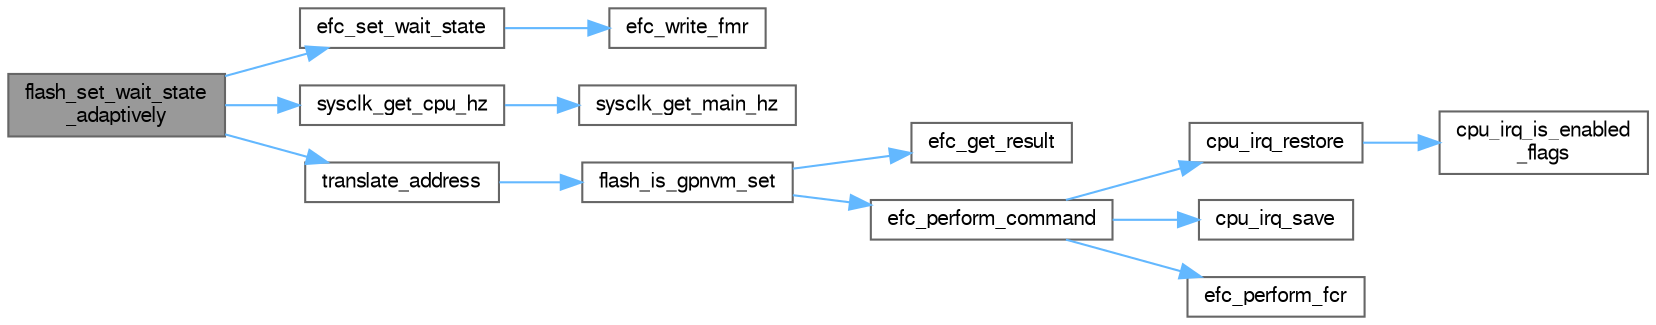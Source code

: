 digraph "flash_set_wait_state_adaptively"
{
 // LATEX_PDF_SIZE
  bgcolor="transparent";
  edge [fontname=FreeSans,fontsize=10,labelfontname=FreeSans,labelfontsize=10];
  node [fontname=FreeSans,fontsize=10,shape=box,height=0.2,width=0.4];
  rankdir="LR";
  Node1 [label="flash_set_wait_state\l_adaptively",height=0.2,width=0.4,color="gray40", fillcolor="grey60", style="filled", fontcolor="black",tooltip="Set flash wait state."];
  Node1 -> Node2 [color="steelblue1",style="solid"];
  Node2 [label="efc_set_wait_state",height=0.2,width=0.4,color="grey40", fillcolor="white", style="filled",URL="$group__sam__drivers__efc__group.html#gad128919fd18ca8f30155820220012deb",tooltip="Set flash wait state."];
  Node2 -> Node3 [color="steelblue1",style="solid"];
  Node3 [label="efc_write_fmr",height=0.2,width=0.4,color="grey40", fillcolor="white", style="filled",URL="$group__sam__drivers__efc__group.html#ga3107655bd6525e135e2d89faa4e45a87",tooltip="Set mode register."];
  Node1 -> Node4 [color="steelblue1",style="solid"];
  Node4 [label="sysclk_get_cpu_hz",height=0.2,width=0.4,color="grey40", fillcolor="white", style="filled",URL="$group__sysclk__group.html#gae91bb547221cdd42b104342e8f776a28",tooltip="Return the current rate in Hz of the CPU clock."];
  Node4 -> Node5 [color="steelblue1",style="solid"];
  Node5 [label="sysclk_get_main_hz",height=0.2,width=0.4,color="grey40", fillcolor="white", style="filled",URL="$group__sysclk__group.html#ga4f078b193ed39eda16071c514569b8cb",tooltip="Return the current rate in Hz of the main system clock."];
  Node1 -> Node6 [color="steelblue1",style="solid"];
  Node6 [label="translate_address",height=0.2,width=0.4,color="grey40", fillcolor="white", style="filled",URL="$group__sam__services__flash__efc__group.html#ga01b9af7beb63eff8c6074294928c96ba",tooltip="Translate the given flash address to page and offset values."];
  Node6 -> Node7 [color="steelblue1",style="solid"];
  Node7 [label="flash_is_gpnvm_set",height=0.2,width=0.4,color="grey40", fillcolor="white", style="filled",URL="$group__sam__services__flash__efc__group.html#gad38e5d6ab823006834087ee095d88f93",tooltip="Check if the given GPNVM bit is set or not."];
  Node7 -> Node8 [color="steelblue1",style="solid"];
  Node8 [label="efc_get_result",height=0.2,width=0.4,color="grey40", fillcolor="white", style="filled",URL="$group__sam__drivers__efc__group.html#ga9d1b951eb5f4d3f280d25fa6ad01ff4c",tooltip="Get the result of the last executed command."];
  Node7 -> Node9 [color="steelblue1",style="solid"];
  Node9 [label="efc_perform_command",height=0.2,width=0.4,color="grey40", fillcolor="white", style="filled",URL="$group__sam__drivers__efc__group.html#ga48f3f38debde0c03c936f777aef6cc2e",tooltip="Perform the given command and wait until its completion (or an error)."];
  Node9 -> Node10 [color="steelblue1",style="solid"];
  Node10 [label="cpu_irq_restore",height=0.2,width=0.4,color="grey40", fillcolor="white", style="filled",URL="$group__interrupt__group.html#ga428178bc346431936fddf52ad1ebd6fa",tooltip="Restore global interrupt flags."];
  Node10 -> Node11 [color="steelblue1",style="solid"];
  Node11 [label="cpu_irq_is_enabled\l_flags",height=0.2,width=0.4,color="grey40", fillcolor="white", style="filled",URL="$group__interrupt__group.html#ga4dffd77dae2b3b3c5bce2612db656e48",tooltip="Check if interrupts are globally enabled in supplied flags."];
  Node9 -> Node12 [color="steelblue1",style="solid"];
  Node12 [label="cpu_irq_save",height=0.2,width=0.4,color="grey40", fillcolor="white", style="filled",URL="$group__interrupt__group.html#ga5992cb015c55a0f4ed563e66a8793771",tooltip="Get and clear the global interrupt flags."];
  Node9 -> Node13 [color="steelblue1",style="solid"];
  Node13 [label="efc_perform_fcr",height=0.2,width=0.4,color="grey40", fillcolor="white", style="filled",URL="$group__sam__drivers__efc__group.html#gab1eca9d39607dadbaa19e33b0dd6097c",tooltip="Perform command."];
}
